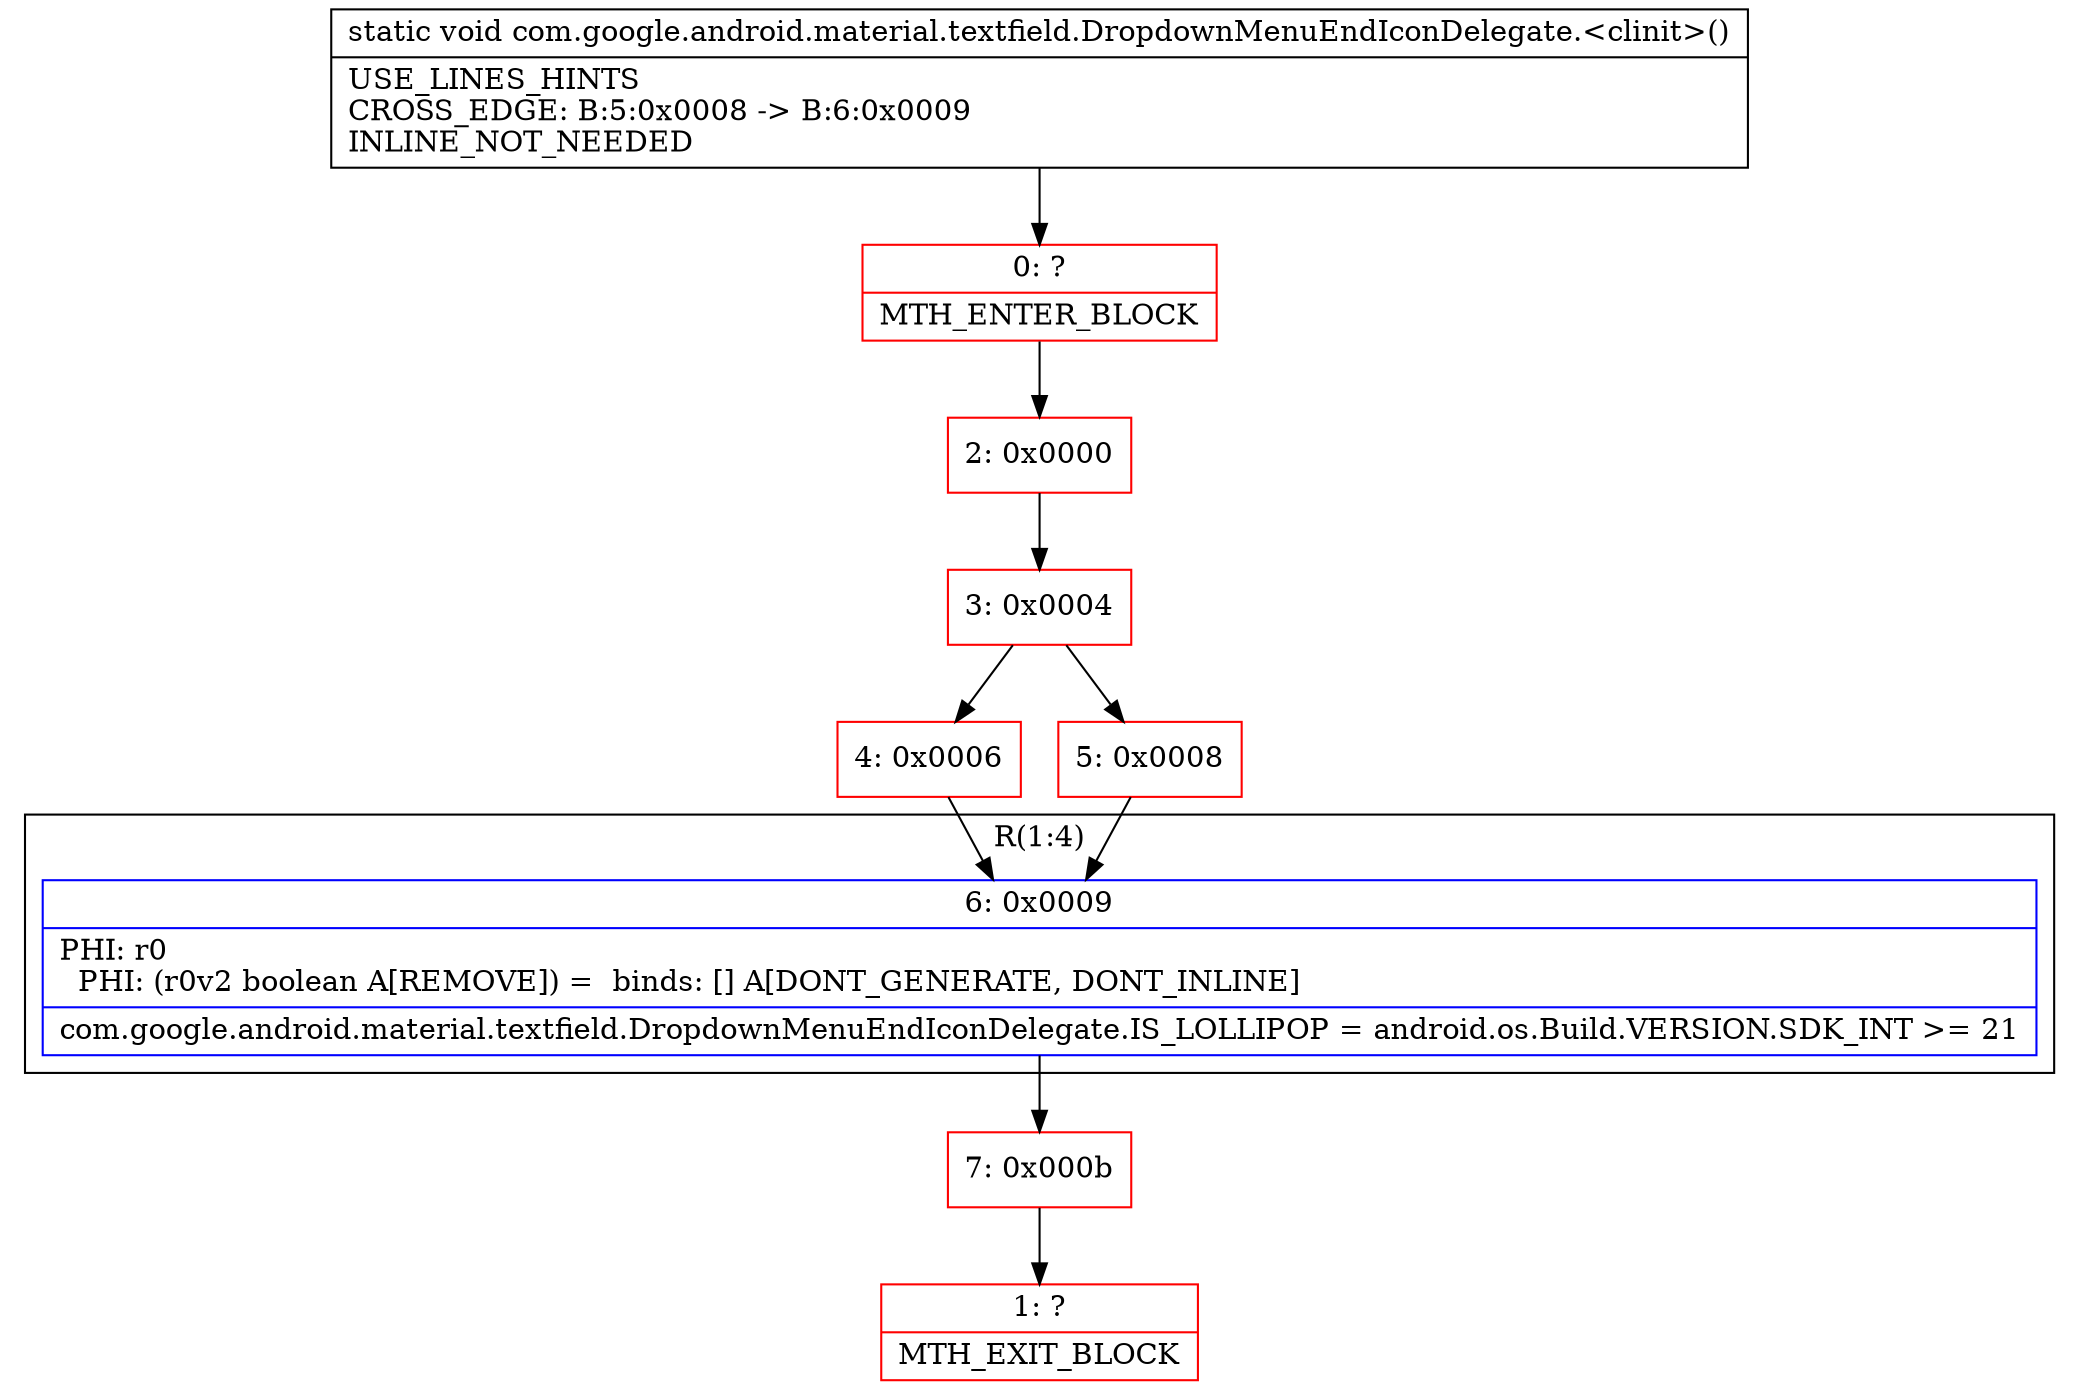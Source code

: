 digraph "CFG forcom.google.android.material.textfield.DropdownMenuEndIconDelegate.\<clinit\>()V" {
subgraph cluster_Region_1792976870 {
label = "R(1:4)";
node [shape=record,color=blue];
Node_6 [shape=record,label="{6\:\ 0x0009|PHI: r0 \l  PHI: (r0v2 boolean A[REMOVE]) =  binds: [] A[DONT_GENERATE, DONT_INLINE]\l|com.google.android.material.textfield.DropdownMenuEndIconDelegate.IS_LOLLIPOP = android.os.Build.VERSION.SDK_INT \>= 21\l}"];
}
Node_0 [shape=record,color=red,label="{0\:\ ?|MTH_ENTER_BLOCK\l}"];
Node_2 [shape=record,color=red,label="{2\:\ 0x0000}"];
Node_3 [shape=record,color=red,label="{3\:\ 0x0004}"];
Node_4 [shape=record,color=red,label="{4\:\ 0x0006}"];
Node_7 [shape=record,color=red,label="{7\:\ 0x000b}"];
Node_1 [shape=record,color=red,label="{1\:\ ?|MTH_EXIT_BLOCK\l}"];
Node_5 [shape=record,color=red,label="{5\:\ 0x0008}"];
MethodNode[shape=record,label="{static void com.google.android.material.textfield.DropdownMenuEndIconDelegate.\<clinit\>()  | USE_LINES_HINTS\lCROSS_EDGE: B:5:0x0008 \-\> B:6:0x0009\lINLINE_NOT_NEEDED\l}"];
MethodNode -> Node_0;Node_6 -> Node_7;
Node_0 -> Node_2;
Node_2 -> Node_3;
Node_3 -> Node_4;
Node_3 -> Node_5;
Node_4 -> Node_6;
Node_7 -> Node_1;
Node_5 -> Node_6;
}

